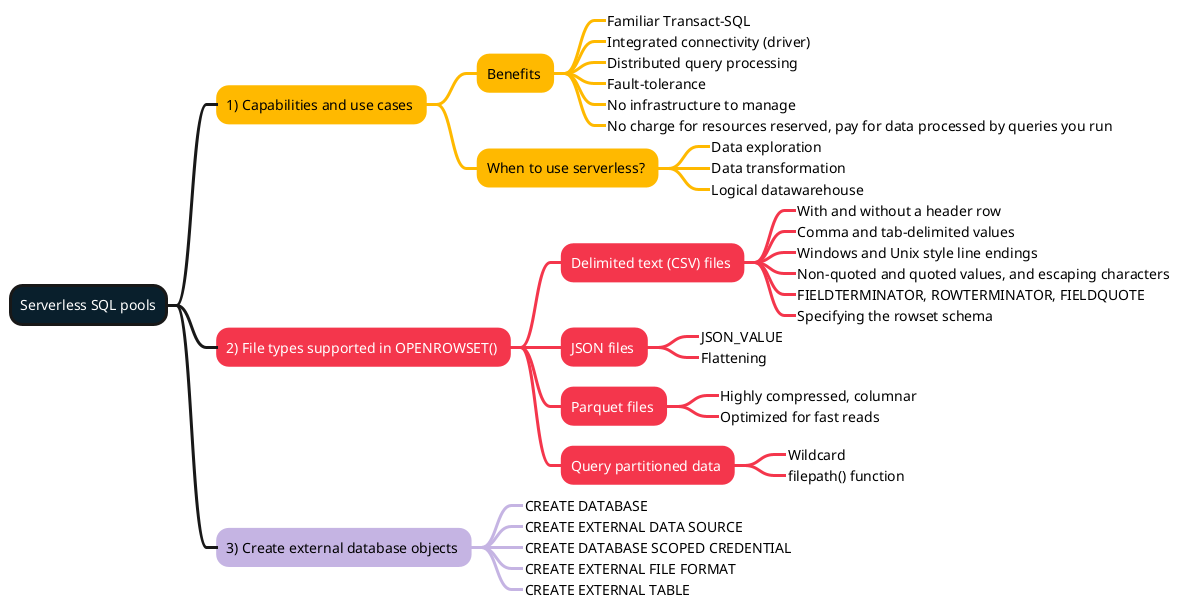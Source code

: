 @startmindmap
<style>
:depth(0) {
    BackgroundColor #091f2c
    FontColor #ffffff
    LineThickness 3.0
}
.topic1 {
    BackgroundColor #ffb900
    LineColor #ffb900
    LineThickness 3.0
    FontColor #000000
}
.topic2 {
    BackgroundColor #f4364c
    LineColor #f4364c
    LineThickness 3.0
    FontColor #ffffff
}
.topic3 {
    BackgroundColor #c5b4e3
    LineColor #c5b4e3
    LineThickness 3.0
    FontColor #000000
}
.topic4 {
    BackgroundColor #e1d3c7
    LineColor #e1d3c7
    LineThickness 3.0
    FontColor #000000
}
.topic5 {
    BackgroundColor #07641d
    LineColor #07641d
    LineThickness 3.0
    FontColor #ffffff
}
</style>
+ Serverless SQL pools
++ 1) Capabilities and use cases <<topic1>>
+++ Benefits <<topic1>>
++++_ Familiar Transact-SQL
++++_ Integrated connectivity (driver)
++++_ Distributed query processing
++++_ Fault-tolerance
++++_ No infrastructure to manage
++++_ No charge for resources reserved, pay for data processed by queries you run
+++ When to use serverless? <<topic1>>
++++_ Data exploration
++++_ Data transformation
++++_ Logical datawarehouse
++ 2) File types supported in OPENROWSET() <<topic2>>
+++ Delimited text (CSV) files <<topic2>>
++++_ With and without a header row
++++_ Comma and tab-delimited values
++++_ Windows and Unix style line endings
++++_ Non-quoted and quoted values, and escaping characters
++++_ FIELDTERMINATOR, ROWTERMINATOR, FIELDQUOTE
++++_ Specifying the rowset schema
+++ JSON files <<topic2>>
++++_ JSON_VALUE
++++_ Flattening
+++ Parquet files <<topic2>>
++++_ Highly compressed, columnar
++++_ Optimized for fast reads
+++ Query partitioned data <<topic2>>
++++_ Wildcard
++++_ filepath() function
++ 3) Create external database objects <<topic3>>
+++_ CREATE DATABASE
+++_ CREATE EXTERNAL DATA SOURCE
+++_ CREATE DATABASE SCOPED CREDENTIAL
+++_ CREATE EXTERNAL FILE FORMAT
+++_ CREATE EXTERNAL TABLE
@endmindmap